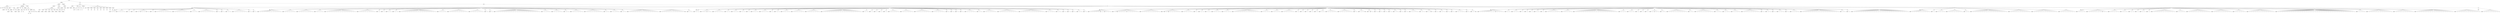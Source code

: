 graph Tree {
	"t0" [label = "TEI"];
	"t1" [label = "teiHeader"];
	"t2" [label = "fileDesc"];
	"t3" [label = "titleStmt"];
	"t4" [label = "title"];
	"t5" [label = "title"];
	"t6" [label = "title"];
	"t7" [label = "author"];
	"t8" [label = "persName"];
	"t9" [label = "author"];
	"t10" [label = "idno"];
	"t11" [label = "idno"];
	"t12" [label = "persName"];
	"t13" [label = "forename"];
	"t14" [label = "surname"];
	"t15" [label = "author"];
	"t16" [label = "idno"];
	"t17" [label = "idno"];
	"t18" [label = "persName"];
	"t19" [label = "forename"];
	"t20" [label = "surname"];
	"t21" [label = "publicationStmt"];
	"t22" [label = "publisher"];
	"t23" [label = "idno"];
	"t24" [label = "idno"];
	"t25" [label = "availability"];
	"t26" [label = "licence"];
	"t27" [label = "ab"];
	"t28" [label = "ref"];
	"t29" [label = "sourceDesc"];
	"t30" [label = "bibl"];
	"t31" [label = "name"];
	"t32" [label = "idno"];
	"t33" [label = "idno"];
	"t34" [label = "availability"];
	"t35" [label = "licence"];
	"t36" [label = "ab"];
	"t37" [label = "ref"];
	"t38" [label = "bibl"];
	"t39" [label = "date"];
	"t40" [label = "date"];
	"t41" [label = "idno"];
	"t42" [label = "profileDesc"];
	"t43" [label = "particDesc"];
	"t44" [label = "listPerson"];
	"t45" [label = "person"];
	"t46" [label = "persName"];
	"t47" [label = "person"];
	"t48" [label = "persName"];
	"t49" [label = "person"];
	"t50" [label = "persName"];
	"t51" [label = "person"];
	"t52" [label = "persName"];
	"t53" [label = "person"];
	"t54" [label = "persName"];
	"t55" [label = "person"];
	"t56" [label = "persName"];
	"t57" [label = "person"];
	"t58" [label = "persName"];
	"t59" [label = "person"];
	"t60" [label = "persName"];
	"t61" [label = "textClass"];
	"t62" [label = "keywords"];
	"t63" [label = "term"];
	"t64" [label = "term"];
	"t65" [label = "classCode"];
	"t66" [label = "revisionDesc"];
	"t67" [label = "listChange"];
	"t68" [label = "change"];
	"t69" [label = "text"];
	"t70" [label = "front"];
	"t71" [label = "docTitle"];
	"t72" [label = "titlePart"];
	"t73" [label = "titlePart"];
	"t74" [label = "titlePart"];
	"t75" [label = "docDate"];
	"t76" [label = "div"];
	"t77" [label = "div"];
	"t78" [label = "head"];
	"t79" [label = "p"];
	"t80" [label = "div"];
	"t81" [label = "head"];
	"t82" [label = "div"];
	"t83" [label = "p"];
	"t84" [label = "div"];
	"t85" [label = "p"];
	"t86" [label = "performance"];
	"t87" [label = "ab"];
	"t88" [label = "castList"];
	"t89" [label = "head"];
	"t90" [label = "castItem"];
	"t91" [label = "role"];
	"t92" [label = "castItem"];
	"t93" [label = "role"];
	"t94" [label = "castItem"];
	"t95" [label = "role"];
	"t96" [label = "castItem"];
	"t97" [label = "role"];
	"t98" [label = "castItem"];
	"t99" [label = "role"];
	"t100" [label = "castItem"];
	"t101" [label = "role"];
	"t102" [label = "castItem"];
	"t103" [label = "role"];
	"t104" [label = "castItem"];
	"t105" [label = "role"];
	"t106" [label = "castItem"];
	"t107" [label = "role"];
	"t108" [label = "body"];
	"t109" [label = "div"];
	"t110" [label = "head"];
	"t111" [label = "div"];
	"t112" [label = "head"];
	"t113" [label = "sp"];
	"t114" [label = "speaker"];
	"t115" [label = "l"];
	"t116" [label = "l"];
	"t117" [label = "sp"];
	"t118" [label = "speaker"];
	"t119" [label = "l"];
	"t120" [label = "l"];
	"t121" [label = "l"];
	"t122" [label = "l"];
	"t123" [label = "sp"];
	"t124" [label = "speaker"];
	"t125" [label = "l"];
	"t126" [label = "sp"];
	"t127" [label = "speaker"];
	"t128" [label = "l"];
	"t129" [label = "sp"];
	"t130" [label = "speaker"];
	"t131" [label = "l"];
	"t132" [label = "note"];
	"t133" [label = "l"];
	"t134" [label = "l"];
	"t135" [label = "note"];
	"t136" [label = "l"];
	"t137" [label = "sp"];
	"t138" [label = "speaker"];
	"t139" [label = "l"];
	"t140" [label = "sp"];
	"t141" [label = "speaker"];
	"t142" [label = "l"];
	"t143" [label = "l"];
	"t144" [label = "l"];
	"t145" [label = "l"];
	"t146" [label = "l"];
	"t147" [label = "l"];
	"t148" [label = "l"];
	"t149" [label = "l"];
	"t150" [label = "sp"];
	"t151" [label = "speaker"];
	"t152" [label = "l"];
	"t153" [label = "l"];
	"t154" [label = "l"];
	"t155" [label = "l"];
	"t156" [label = "l"];
	"t157" [label = "l"];
	"t158" [label = "l"];
	"t159" [label = "l"];
	"t160" [label = "sp"];
	"t161" [label = "speaker"];
	"t162" [label = "l"];
	"t163" [label = "l"];
	"t164" [label = "l"];
	"t165" [label = "sp"];
	"t166" [label = "speaker"];
	"t167" [label = "l"];
	"t168" [label = "l"];
	"t169" [label = "l"];
	"t170" [label = "l"];
	"t171" [label = "l"];
	"t172" [label = "l"];
	"t173" [label = "l"];
	"t174" [label = "l"];
	"t175" [label = "sp"];
	"t176" [label = "speaker"];
	"t177" [label = "l"];
	"t178" [label = "sp"];
	"t179" [label = "speaker"];
	"t180" [label = "l"];
	"t181" [label = "sp"];
	"t182" [label = "speaker"];
	"t183" [label = "l"];
	"t184" [label = "l"];
	"t185" [label = "sp"];
	"t186" [label = "speaker"];
	"t187" [label = "l"];
	"t188" [label = "l"];
	"t189" [label = "l"];
	"t190" [label = "l"];
	"t191" [label = "l"];
	"t192" [label = "l"];
	"t193" [label = "l"];
	"t194" [label = "sp"];
	"t195" [label = "speaker"];
	"t196" [label = "l"];
	"t197" [label = "sp"];
	"t198" [label = "speaker"];
	"t199" [label = "l"];
	"t200" [label = "div"];
	"t201" [label = "head"];
	"t202" [label = "sp"];
	"t203" [label = "speaker"];
	"t204" [label = "l"];
	"t205" [label = "l"];
	"t206" [label = "l"];
	"t207" [label = "l"];
	"t208" [label = "l"];
	"t209" [label = "l"];
	"t210" [label = "l"];
	"t211" [label = "l"];
	"t212" [label = "l"];
	"t213" [label = "l"];
	"t214" [label = "l"];
	"t215" [label = "l"];
	"t216" [label = "sp"];
	"t217" [label = "speaker"];
	"t218" [label = "l"];
	"t219" [label = "l"];
	"t220" [label = "l"];
	"t221" [label = "l"];
	"t222" [label = "l"];
	"t223" [label = "l"];
	"t224" [label = "sp"];
	"t225" [label = "speaker"];
	"t226" [label = "l"];
	"t227" [label = "l"];
	"t228" [label = "l"];
	"t229" [label = "l"];
	"t230" [label = "l"];
	"t231" [label = "l"];
	"t232" [label = "l"];
	"t233" [label = "l"];
	"t234" [label = "sp"];
	"t235" [label = "speaker"];
	"t236" [label = "l"];
	"t237" [label = "l"];
	"t238" [label = "l"];
	"t239" [label = "l"];
	"t240" [label = "sp"];
	"t241" [label = "speaker"];
	"t242" [label = "l"];
	"t243" [label = "l"];
	"t244" [label = "l"];
	"t245" [label = "l"];
	"t246" [label = "l"];
	"t247" [label = "l"];
	"t248" [label = "l"];
	"t249" [label = "l"];
	"t250" [label = "l"];
	"t251" [label = "l"];
	"t252" [label = "l"];
	"t253" [label = "l"];
	"t254" [label = "l"];
	"t255" [label = "l"];
	"t256" [label = "l"];
	"t257" [label = "l"];
	"t258" [label = "sp"];
	"t259" [label = "speaker"];
	"t260" [label = "l"];
	"t261" [label = "l"];
	"t262" [label = "l"];
	"t263" [label = "l"];
	"t264" [label = "l"];
	"t265" [label = "l"];
	"t266" [label = "l"];
	"t267" [label = "l"];
	"t268" [label = "l"];
	"t269" [label = "sp"];
	"t270" [label = "speaker"];
	"t271" [label = "l"];
	"t272" [label = "sp"];
	"t273" [label = "speaker"];
	"t274" [label = "l"];
	"t275" [label = "sp"];
	"t276" [label = "speaker"];
	"t277" [label = "l"];
	"t278" [label = "l"];
	"t279" [label = "sp"];
	"t280" [label = "speaker"];
	"t281" [label = "l"];
	"t282" [label = "l"];
	"t283" [label = "sp"];
	"t284" [label = "speaker"];
	"t285" [label = "l"];
	"t286" [label = "l"];
	"t287" [label = "l"];
	"t288" [label = "l"];
	"t289" [label = "l"];
	"t290" [label = "l"];
	"t291" [label = "l"];
	"t292" [label = "l"];
	"t293" [label = "l"];
	"t294" [label = "l"];
	"t295" [label = "l"];
	"t296" [label = "l"];
	"t297" [label = "l"];
	"t298" [label = "l"];
	"t299" [label = "l"];
	"t300" [label = "l"];
	"t301" [label = "l"];
	"t302" [label = "l"];
	"t303" [label = "l"];
	"t304" [label = "sp"];
	"t305" [label = "speaker"];
	"t306" [label = "l"];
	"t307" [label = "l"];
	"t308" [label = "l"];
	"t309" [label = "l"];
	"t310" [label = "sp"];
	"t311" [label = "speaker"];
	"t312" [label = "l"];
	"t313" [label = "l"];
	"t314" [label = "l"];
	"t315" [label = "l"];
	"t316" [label = "l"];
	"t317" [label = "l"];
	"t318" [label = "l"];
	"t319" [label = "l"];
	"t320" [label = "l"];
	"t321" [label = "l"];
	"t322" [label = "sp"];
	"t323" [label = "speaker"];
	"t324" [label = "l"];
	"t325" [label = "l"];
	"t326" [label = "l"];
	"t327" [label = "l"];
	"t328" [label = "l"];
	"t329" [label = "l"];
	"t330" [label = "l"];
	"t331" [label = "sp"];
	"t332" [label = "speaker"];
	"t333" [label = "l"];
	"t334" [label = "sp"];
	"t335" [label = "speaker"];
	"t336" [label = "l"];
	"t337" [label = "sp"];
	"t338" [label = "speaker"];
	"t339" [label = "l"];
	"t340" [label = "l"];
	"t341" [label = "l"];
	"t342" [label = "l"];
	"t343" [label = "l"];
	"t344" [label = "l"];
	"t345" [label = "l"];
	"t346" [label = "l"];
	"t347" [label = "l"];
	"t348" [label = "l"];
	"t349" [label = "l"];
	"t350" [label = "l"];
	"t351" [label = "l"];
	"t352" [label = "l"];
	"t353" [label = "l"];
	"t354" [label = "l"];
	"t355" [label = "l"];
	"t356" [label = "l"];
	"t357" [label = "l"];
	"t358" [label = "l"];
	"t359" [label = "l"];
	"t360" [label = "l"];
	"t361" [label = "l"];
	"t362" [label = "l"];
	"t363" [label = "sp"];
	"t364" [label = "speaker"];
	"t365" [label = "l"];
	"t366" [label = "l"];
	"t367" [label = "l"];
	"t368" [label = "l"];
	"t369" [label = "sp"];
	"t370" [label = "speaker"];
	"t371" [label = "l"];
	"t372" [label = "l"];
	"t373" [label = "l"];
	"t374" [label = "l"];
	"t375" [label = "l"];
	"t376" [label = "sp"];
	"t377" [label = "speaker"];
	"t378" [label = "l"];
	"t379" [label = "l"];
	"t380" [label = "sp"];
	"t381" [label = "speaker"];
	"t382" [label = "l"];
	"t383" [label = "l"];
	"t384" [label = "l"];
	"t385" [label = "l"];
	"t386" [label = "l"];
	"t387" [label = "l"];
	"t388" [label = "sp"];
	"t389" [label = "speaker"];
	"t390" [label = "l"];
	"t391" [label = "l"];
	"t392" [label = "l"];
	"t393" [label = "l"];
	"t394" [label = "l"];
	"t395" [label = "l"];
	"t396" [label = "l"];
	"t397" [label = "l"];
	"t398" [label = "l"];
	"t399" [label = "sp"];
	"t400" [label = "speaker"];
	"t401" [label = "l"];
	"t402" [label = "l"];
	"t403" [label = "sp"];
	"t404" [label = "speaker"];
	"t405" [label = "l"];
	"t406" [label = "l"];
	"t407" [label = "l"];
	"t408" [label = "l"];
	"t409" [label = "sp"];
	"t410" [label = "speaker"];
	"t411" [label = "l"];
	"t412" [label = "l"];
	"t413" [label = "sp"];
	"t414" [label = "speaker"];
	"t415" [label = "l"];
	"t416" [label = "l"];
	"t417" [label = "l"];
	"t418" [label = "l"];
	"t419" [label = "l"];
	"t420" [label = "l"];
	"t421" [label = "l"];
	"t422" [label = "l"];
	"t423" [label = "l"];
	"t424" [label = "l"];
	"t425" [label = "l"];
	"t426" [label = "l"];
	"t427" [label = "l"];
	"t428" [label = "l"];
	"t429" [label = "l"];
	"t430" [label = "l"];
	"t431" [label = "sp"];
	"t432" [label = "speaker"];
	"t433" [label = "l"];
	"t434" [label = "l"];
	"t435" [label = "l"];
	"t436" [label = "l"];
	"t437" [label = "l"];
	"t438" [label = "l"];
	"t439" [label = "l"];
	"t440" [label = "l"];
	"t441" [label = "l"];
	"t442" [label = "l"];
	"t443" [label = "l"];
	"t444" [label = "l"];
	"t445" [label = "stage"];
	"t446" [label = "sp"];
	"t447" [label = "speaker"];
	"t448" [label = "l"];
	"t449" [label = "l"];
	"t450" [label = "div"];
	"t451" [label = "head"];
	"t452" [label = "sp"];
	"t453" [label = "speaker"];
	"t454" [label = "l"];
	"t455" [label = "l"];
	"t456" [label = "sp"];
	"t457" [label = "speaker"];
	"t458" [label = "l"];
	"t459" [label = "l"];
	"t460" [label = "note"];
	"t461" [label = "l"];
	"t462" [label = "l"];
	"t463" [label = "sp"];
	"t464" [label = "speaker"];
	"t465" [label = "l"];
	"t466" [label = "l"];
	"t467" [label = "l"];
	"t468" [label = "l"];
	"t469" [label = "l"];
	"t470" [label = "sp"];
	"t471" [label = "speaker"];
	"t472" [label = "l"];
	"t473" [label = "l"];
	"t474" [label = "sp"];
	"t475" [label = "speaker"];
	"t476" [label = "l"];
	"t477" [label = "l"];
	"t478" [label = "l"];
	"t479" [label = "sp"];
	"t480" [label = "speaker"];
	"t481" [label = "l"];
	"t482" [label = "l"];
	"t483" [label = "sp"];
	"t484" [label = "speaker"];
	"t485" [label = "l"];
	"t486" [label = "sp"];
	"t487" [label = "speaker"];
	"t488" [label = "l"];
	"t489" [label = "l"];
	"t490" [label = "l"];
	"t491" [label = "sp"];
	"t492" [label = "speaker"];
	"t493" [label = "l"];
	"t494" [label = "l"];
	"t495" [label = "l"];
	"t496" [label = "l"];
	"t497" [label = "sp"];
	"t498" [label = "speaker"];
	"t499" [label = "l"];
	"t500" [label = "sp"];
	"t501" [label = "speaker"];
	"t502" [label = "l"];
	"t503" [label = "l"];
	"t504" [label = "sp"];
	"t505" [label = "speaker"];
	"t506" [label = "l"];
	"t507" [label = "l"];
	"t508" [label = "l"];
	"t509" [label = "l"];
	"t510" [label = "sp"];
	"t511" [label = "speaker"];
	"t512" [label = "l"];
	"t513" [label = "l"];
	"t514" [label = "l"];
	"t515" [label = "l"];
	"t516" [label = "l"];
	"t517" [label = "l"];
	"t518" [label = "sp"];
	"t519" [label = "speaker"];
	"t520" [label = "l"];
	"t521" [label = "l"];
	"t522" [label = "l"];
	"t523" [label = "l"];
	"t524" [label = "l"];
	"t525" [label = "l"];
	"t526" [label = "l"];
	"t527" [label = "sp"];
	"t528" [label = "speaker"];
	"t529" [label = "l"];
	"t530" [label = "l"];
	"t531" [label = "l"];
	"t532" [label = "l"];
	"t533" [label = "l"];
	"t534" [label = "l"];
	"t535" [label = "l"];
	"t536" [label = "l"];
	"t537" [label = "l"];
	"t538" [label = "l"];
	"t539" [label = "l"];
	"t540" [label = "l"];
	"t541" [label = "l"];
	"t542" [label = "l"];
	"t543" [label = "l"];
	"t544" [label = "l"];
	"t545" [label = "l"];
	"t546" [label = "l"];
	"t547" [label = "l"];
	"t548" [label = "l"];
	"t549" [label = "l"];
	"t550" [label = "sp"];
	"t551" [label = "speaker"];
	"t552" [label = "l"];
	"t553" [label = "l"];
	"t554" [label = "sp"];
	"t555" [label = "speaker"];
	"t556" [label = "l"];
	"t557" [label = "sp"];
	"t558" [label = "speaker"];
	"t559" [label = "l"];
	"t560" [label = "sp"];
	"t561" [label = "speaker"];
	"t562" [label = "l"];
	"t563" [label = "sp"];
	"t564" [label = "speaker"];
	"t565" [label = "l"];
	"t566" [label = "sp"];
	"t567" [label = "speaker"];
	"t568" [label = "l"];
	"t569" [label = "l"];
	"t570" [label = "l"];
	"t571" [label = "l"];
	"t572" [label = "l"];
	"t573" [label = "sp"];
	"t574" [label = "speaker"];
	"t575" [label = "l"];
	"t576" [label = "l"];
	"t577" [label = "l"];
	"t578" [label = "l"];
	"t579" [label = "l"];
	"t580" [label = "l"];
	"t581" [label = "sp"];
	"t582" [label = "speaker"];
	"t583" [label = "l"];
	"t584" [label = "l"];
	"t585" [label = "l"];
	"t586" [label = "l"];
	"t587" [label = "l"];
	"t588" [label = "l"];
	"t589" [label = "l"];
	"t590" [label = "l"];
	"t591" [label = "sp"];
	"t592" [label = "speaker"];
	"t593" [label = "l"];
	"t594" [label = "l"];
	"t595" [label = "l"];
	"t596" [label = "l"];
	"t597" [label = "l"];
	"t598" [label = "l"];
	"t599" [label = "sp"];
	"t600" [label = "speaker"];
	"t601" [label = "l"];
	"t602" [label = "sp"];
	"t603" [label = "speaker"];
	"t604" [label = "l"];
	"t605" [label = "sp"];
	"t606" [label = "speaker"];
	"t607" [label = "l"];
	"t608" [label = "sp"];
	"t609" [label = "speaker"];
	"t610" [label = "l"];
	"t611" [label = "sp"];
	"t612" [label = "speaker"];
	"t613" [label = "l"];
	"t614" [label = "l"];
	"t615" [label = "l"];
	"t616" [label = "l"];
	"t617" [label = "l"];
	"t618" [label = "sp"];
	"t619" [label = "speaker"];
	"t620" [label = "l"];
	"t621" [label = "l"];
	"t622" [label = "sp"];
	"t623" [label = "speaker"];
	"t624" [label = "l"];
	"t625" [label = "l"];
	"t626" [label = "l"];
	"t627" [label = "l"];
	"t628" [label = "l"];
	"t629" [label = "l"];
	"t630" [label = "sp"];
	"t631" [label = "speaker"];
	"t632" [label = "l"];
	"t633" [label = "l"];
	"t634" [label = "l"];
	"t635" [label = "l"];
	"t636" [label = "l"];
	"t637" [label = "l"];
	"t638" [label = "l"];
	"t639" [label = "l"];
	"t640" [label = "l"];
	"t641" [label = "l"];
	"t642" [label = "sp"];
	"t643" [label = "speaker"];
	"t644" [label = "l"];
	"t645" [label = "l"];
	"t646" [label = "l"];
	"t647" [label = "l"];
	"t648" [label = "l"];
	"t649" [label = "l"];
	"t650" [label = "l"];
	"t651" [label = "l"];
	"t652" [label = "l"];
	"t653" [label = "l"];
	"t654" [label = "l"];
	"t655" [label = "l"];
	"t656" [label = "l"];
	"t657" [label = "sp"];
	"t658" [label = "speaker"];
	"t659" [label = "l"];
	"t660" [label = "l"];
	"t661" [label = "l"];
	"t662" [label = "l"];
	"t663" [label = "sp"];
	"t664" [label = "speaker"];
	"t665" [label = "l"];
	"t666" [label = "l"];
	"t667" [label = "sp"];
	"t668" [label = "speaker"];
	"t669" [label = "l"];
	"t670" [label = "sp"];
	"t671" [label = "speaker"];
	"t672" [label = "l"];
	"t673" [label = "sp"];
	"t674" [label = "speaker"];
	"t675" [label = "l"];
	"t676" [label = "sp"];
	"t677" [label = "speaker"];
	"t678" [label = "l"];
	"t679" [label = "l"];
	"t680" [label = "sp"];
	"t681" [label = "speaker"];
	"t682" [label = "l"];
	"t683" [label = "div"];
	"t684" [label = "head"];
	"t685" [label = "sp"];
	"t686" [label = "speaker"];
	"t687" [label = "l"];
	"t688" [label = "l"];
	"t689" [label = "l"];
	"t690" [label = "l"];
	"t691" [label = "l"];
	"t692" [label = "stage"];
	"t693" [label = "l"];
	"t694" [label = "stage"];
	"t695" [label = "l"];
	"t696" [label = "l"];
	"t697" [label = "l"];
	"t698" [label = "sp"];
	"t699" [label = "speaker"];
	"t700" [label = "l"];
	"t701" [label = "stage"];
	"t702" [label = "l"];
	"t703" [label = "l"];
	"t704" [label = "l"];
	"t705" [label = "l"];
	"t706" [label = "note"];
	"t707" [label = "l"];
	"t708" [label = "l"];
	"t709" [label = "l"];
	"t710" [label = "l"];
	"t711" [label = "l"];
	"t712" [label = "l"];
	"t713" [label = "sp"];
	"t714" [label = "speaker"];
	"t715" [label = "l"];
	"t716" [label = "l"];
	"t717" [label = "l"];
	"t718" [label = "l"];
	"t719" [label = "l"];
	"t720" [label = "l"];
	"t721" [label = "l"];
	"t722" [label = "l"];
	"t723" [label = "l"];
	"t724" [label = "l"];
	"t725" [label = "sp"];
	"t726" [label = "speaker"];
	"t727" [label = "stage"];
	"t728" [label = "l"];
	"t729" [label = "stage"];
	"t730" [label = "l"];
	"t731" [label = "l"];
	"t732" [label = "l"];
	"t733" [label = "l"];
	"t734" [label = "l"];
	"t735" [label = "l"];
	"t736" [label = "sp"];
	"t737" [label = "speaker"];
	"t738" [label = "l"];
	"t739" [label = "l"];
	"t740" [label = "l"];
	"t741" [label = "l"];
	"t742" [label = "l"];
	"t743" [label = "sp"];
	"t744" [label = "speaker"];
	"t745" [label = "l"];
	"t746" [label = "sp"];
	"t747" [label = "speaker"];
	"t748" [label = "l"];
	"t749" [label = "l"];
	"t750" [label = "sp"];
	"t751" [label = "speaker"];
	"t752" [label = "l"];
	"t753" [label = "l"];
	"t754" [label = "sp"];
	"t755" [label = "speaker"];
	"t756" [label = "l"];
	"t757" [label = "l"];
	"t758" [label = "l"];
	"t759" [label = "l"];
	"t760" [label = "sp"];
	"t761" [label = "speaker"];
	"t762" [label = "l"];
	"t763" [label = "l"];
	"t764" [label = "l"];
	"t765" [label = "l"];
	"t766" [label = "sp"];
	"t767" [label = "speaker"];
	"t768" [label = "l"];
	"t769" [label = "l"];
	"t770" [label = "l"];
	"t771" [label = "l"];
	"t772" [label = "l"];
	"t773" [label = "l"];
	"t774" [label = "l"];
	"t775" [label = "l"];
	"t776" [label = "l"];
	"t777" [label = "l"];
	"t778" [label = "l"];
	"t779" [label = "l"];
	"t780" [label = "l"];
	"t781" [label = "l"];
	"t782" [label = "sp"];
	"t783" [label = "speaker"];
	"t784" [label = "l"];
	"t785" [label = "l"];
	"t786" [label = "l"];
	"t787" [label = "l"];
	"t788" [label = "sp"];
	"t789" [label = "speaker"];
	"t790" [label = "l"];
	"t791" [label = "l"];
	"t792" [label = "l"];
	"t793" [label = "l"];
	"t794" [label = "sp"];
	"t795" [label = "speaker"];
	"t796" [label = "l"];
	"t797" [label = "l"];
	"t798" [label = "l"];
	"t799" [label = "l"];
	"t800" [label = "l"];
	"t801" [label = "l"];
	"t802" [label = "sp"];
	"t803" [label = "speaker"];
	"t804" [label = "l"];
	"t805" [label = "sp"];
	"t806" [label = "speaker"];
	"t807" [label = "l"];
	"t808" [label = "sp"];
	"t809" [label = "speaker"];
	"t810" [label = "l"];
	"t811" [label = "sp"];
	"t812" [label = "speaker"];
	"t813" [label = "l"];
	"t814" [label = "sp"];
	"t815" [label = "speaker"];
	"t816" [label = "l"];
	"t817" [label = "sp"];
	"t818" [label = "speaker"];
	"t819" [label = "l"];
	"t820" [label = "l"];
	"t821" [label = "sp"];
	"t822" [label = "speaker"];
	"t823" [label = "l"];
	"t824" [label = "l"];
	"t825" [label = "l"];
	"t826" [label = "l"];
	"t827" [label = "l"];
	"t828" [label = "sp"];
	"t829" [label = "speaker"];
	"t830" [label = "l"];
	"t831" [label = "l"];
	"t832" [label = "l"];
	"t833" [label = "l"];
	"t834" [label = "l"];
	"t835" [label = "l"];
	"t836" [label = "l"];
	"t837" [label = "sp"];
	"t838" [label = "speaker"];
	"t839" [label = "l"];
	"t840" [label = "sp"];
	"t841" [label = "speaker"];
	"t842" [label = "l"];
	"t843" [label = "l"];
	"t844" [label = "stage"];
	"t845" [label = "sp"];
	"t846" [label = "speaker"];
	"t847" [label = "stage"];
	"t848" [label = "l"];
	"t849" [label = "sp"];
	"t850" [label = "speaker"];
	"t851" [label = "l"];
	"t852" [label = "sp"];
	"t853" [label = "speaker"];
	"t854" [label = "l"];
	"t855" [label = "sp"];
	"t856" [label = "speaker"];
	"t857" [label = "l"];
	"t858" [label = "sp"];
	"t859" [label = "speaker"];
	"t860" [label = "l"];
	"t861" [label = "sp"];
	"t862" [label = "speaker"];
	"t863" [label = "l"];
	"t864" [label = "l"];
	"t865" [label = "sp"];
	"t866" [label = "speaker"];
	"t867" [label = "l"];
	"t868" [label = "sp"];
	"t869" [label = "speaker"];
	"t870" [label = "l"];
	"t871" [label = "sp"];
	"t872" [label = "speaker"];
	"t873" [label = "l"];
	"t874" [label = "l"];
	"t875" [label = "l"];
	"t876" [label = "l"];
	"t877" [label = "sp"];
	"t878" [label = "speaker"];
	"t879" [label = "l"];
	"t880" [label = "l"];
	"t881" [label = "sp"];
	"t882" [label = "speaker"];
	"t883" [label = "l"];
	"t884" [label = "stage"];
	"t885" [label = "l"];
	"t886" [label = "sp"];
	"t887" [label = "speaker"];
	"t888" [label = "l"];
	"t889" [label = "sp"];
	"t890" [label = "speaker"];
	"t891" [label = "l"];
	"t892" [label = "l"];
	"t893" [label = "sp"];
	"t894" [label = "speaker"];
	"t895" [label = "l"];
	"t896" [label = "sp"];
	"t897" [label = "speaker"];
	"t898" [label = "l"];
	"t899" [label = "sp"];
	"t900" [label = "speaker"];
	"t901" [label = "l"];
	"t902" [label = "l"];
	"t903" [label = "l"];
	"t904" [label = "l"];
	"t905" [label = "sp"];
	"t906" [label = "speaker"];
	"t907" [label = "l"];
	"t908" [label = "sp"];
	"t909" [label = "speaker"];
	"t910" [label = "l"];
	"t911" [label = "stage"];
	"t912" [label = "div"];
	"t913" [label = "head"];
	"t914" [label = "sp"];
	"t915" [label = "speaker"];
	"t916" [label = "l"];
	"t917" [label = "l"];
	"t918" [label = "l"];
	"t919" [label = "l"];
	"t920" [label = "l"];
	"t921" [label = "l"];
	"t922" [label = "l"];
	"t923" [label = "l"];
	"t924" [label = "note"];
	"t925" [label = "l"];
	"t926" [label = "l"];
	"t927" [label = "l"];
	"t928" [label = "l"];
	"t929" [label = "sp"];
	"t930" [label = "speaker"];
	"t931" [label = "l"];
	"t932" [label = "l"];
	"t933" [label = "sp"];
	"t934" [label = "speaker"];
	"t935" [label = "l"];
	"t936" [label = "l"];
	"t937" [label = "l"];
	"t938" [label = "sp"];
	"t939" [label = "speaker"];
	"t940" [label = "l"];
	"t941" [label = "sp"];
	"t942" [label = "speaker"];
	"t943" [label = "l"];
	"t944" [label = "sp"];
	"t945" [label = "speaker"];
	"t946" [label = "l"];
	"t947" [label = "sp"];
	"t948" [label = "speaker"];
	"t949" [label = "l"];
	"t950" [label = "l"];
	"t951" [label = "sp"];
	"t952" [label = "speaker"];
	"t953" [label = "l"];
	"t954" [label = "sp"];
	"t955" [label = "speaker"];
	"t956" [label = "l"];
	"t957" [label = "l"];
	"t958" [label = "l"];
	"t959" [label = "l"];
	"t960" [label = "l"];
	"t961" [label = "l"];
	"t962" [label = "l"];
	"t963" [label = "sp"];
	"t964" [label = "speaker"];
	"t965" [label = "l"];
	"t966" [label = "l"];
	"t967" [label = "l"];
	"t968" [label = "l"];
	"t969" [label = "l"];
	"t970" [label = "sp"];
	"t971" [label = "speaker"];
	"t972" [label = "l"];
	"t973" [label = "l"];
	"t974" [label = "l"];
	"t975" [label = "l"];
	"t976" [label = "l"];
	"t977" [label = "l"];
	"t978" [label = "l"];
	"t979" [label = "l"];
	"t980" [label = "l"];
	"t981" [label = "l"];
	"t982" [label = "l"];
	"t983" [label = "l"];
	"t984" [label = "l"];
	"t985" [label = "l"];
	"t986" [label = "l"];
	"t987" [label = "l"];
	"t988" [label = "l"];
	"t989" [label = "l"];
	"t990" [label = "l"];
	"t991" [label = "l"];
	"t992" [label = "l"];
	"t993" [label = "l"];
	"t994" [label = "l"];
	"t995" [label = "sp"];
	"t996" [label = "speaker"];
	"t997" [label = "l"];
	"t998" [label = "l"];
	"t999" [label = "l"];
	"t1000" [label = "sp"];
	"t1001" [label = "speaker"];
	"t1002" [label = "l"];
	"t1003" [label = "l"];
	"t1004" [label = "l"];
	"t1005" [label = "sp"];
	"t1006" [label = "speaker"];
	"t1007" [label = "l"];
	"t1008" [label = "sp"];
	"t1009" [label = "speaker"];
	"t1010" [label = "l"];
	"t1011" [label = "sp"];
	"t1012" [label = "speaker"];
	"t1013" [label = "l"];
	"t1014" [label = "sp"];
	"t1015" [label = "speaker"];
	"t1016" [label = "l"];
	"t1017" [label = "note"];
	"t1018" [label = "l"];
	"t1019" [label = "l"];
	"t1020" [label = "sp"];
	"t1021" [label = "speaker"];
	"t1022" [label = "l"];
	"t1023" [label = "l"];
	"t1024" [label = "sp"];
	"t1025" [label = "speaker"];
	"t1026" [label = "l"];
	"t1027" [label = "l"];
	"t1028" [label = "l"];
	"t1029" [label = "l"];
	"t1030" [label = "l"];
	"t1031" [label = "l"];
	"t1032" [label = "l"];
	"t1033" [label = "l"];
	"t1034" [label = "l"];
	"t1035" [label = "l"];
	"t1036" [label = "sp"];
	"t1037" [label = "speaker"];
	"t1038" [label = "l"];
	"t1039" [label = "l"];
	"t1040" [label = "sp"];
	"t1041" [label = "speaker"];
	"t1042" [label = "l"];
	"t1043" [label = "l"];
	"t1044" [label = "l"];
	"t1045" [label = "l"];
	"t1046" [label = "l"];
	"t1047" [label = "l"];
	"t1048" [label = "l"];
	"t1049" [label = "l"];
	"t1050" [label = "l"];
	"t1051" [label = "sp"];
	"t1052" [label = "speaker"];
	"t1053" [label = "l"];
	"t1054" [label = "l"];
	"t1055" [label = "l"];
	"t1056" [label = "sp"];
	"t1057" [label = "speaker"];
	"t1058" [label = "l"];
	"t1059" [label = "l"];
	"t1060" [label = "l"];
	"t1061" [label = "sp"];
	"t1062" [label = "speaker"];
	"t1063" [label = "l"];
	"t1064" [label = "l"];
	"t1065" [label = "l"];
	"t1066" [label = "l"];
	"t1067" [label = "sp"];
	"t1068" [label = "speaker"];
	"t1069" [label = "l"];
	"t1070" [label = "l"];
	"t1071" [label = "l"];
	"t1072" [label = "l"];
	"t1073" [label = "l"];
	"t1074" [label = "l"];
	"t1075" [label = "l"];
	"t1076" [label = "l"];
	"t1077" [label = "l"];
	"t1078" [label = "sp"];
	"t1079" [label = "speaker"];
	"t1080" [label = "l"];
	"t1081" [label = "sp"];
	"t1082" [label = "speaker"];
	"t1083" [label = "l"];
	"t1084" [label = "l"];
	"t1085" [label = "sp"];
	"t1086" [label = "speaker"];
	"t1087" [label = "l"];
	"t1088" [label = "sp"];
	"t1089" [label = "speaker"];
	"t1090" [label = "l"];
	"t1091" [label = "l"];
	"t1092" [label = "l"];
	"t1093" [label = "sp"];
	"t1094" [label = "speaker"];
	"t1095" [label = "l"];
	"t1096" [label = "sp"];
	"t1097" [label = "speaker"];
	"t1098" [label = "l"];
	"t1099" [label = "l"];
	"t1100" [label = "l"];
	"t1101" [label = "l"];
	"t1102" [label = "sp"];
	"t1103" [label = "speaker"];
	"t1104" [label = "l"];
	"t1105" [label = "l"];
	"t1106" [label = "l"];
	"t1107" [label = "l"];
	"t1108" [label = "l"];
	"t1109" [label = "l"];
	"t1110" [label = "l"];
	"t1111" [label = "l"];
	"t1112" [label = "l"];
	"t1113" [label = "l"];
	"t1114" [label = "l"];
	"t1115" [label = "l"];
	"t1116" [label = "l"];
	"t1117" [label = "l"];
	"t1118" [label = "l"];
	"t1119" [label = "l"];
	"t1120" [label = "l"];
	"t1121" [label = "l"];
	"t1122" [label = "l"];
	"t1123" [label = "l"];
	"t1124" [label = "sp"];
	"t1125" [label = "speaker"];
	"t1126" [label = "l"];
	"t1127" [label = "l"];
	"t1128" [label = "sp"];
	"t1129" [label = "speaker"];
	"t1130" [label = "l"];
	"t1131" [label = "sp"];
	"t1132" [label = "speaker"];
	"t1133" [label = "l"];
	"t1134" [label = "l"];
	"t1135" [label = "l"];
	"t1136" [label = "l"];
	"t1137" [label = "l"];
	"t1138" [label = "l"];
	"t1139" [label = "l"];
	"t1140" [label = "l"];
	"t1141" [label = "l"];
	"t1142" [label = "l"];
	"t1143" [label = "l"];
	"t1144" [label = "l"];
	"t1145" [label = "l"];
	"t1146" [label = "l"];
	"t1147" [label = "l"];
	"t1148" [label = "l"];
	"t1149" [label = "l"];
	"t1150" [label = "l"];
	"t1151" [label = "l"];
	"t1152" [label = "l"];
	"t1153" [label = "l"];
	"t1154" [label = "l"];
	"t1155" [label = "l"];
	"t1156" [label = "l"];
	"t1157" [label = "l"];
	"t1158" [label = "l"];
	"t1159" [label = "l"];
	"t1160" [label = "l"];
	"t1161" [label = "l"];
	"t1162" [label = "l"];
	"t1163" [label = "div"];
	"t1164" [label = "head"];
	"t1165" [label = "sp"];
	"t1166" [label = "speaker"];
	"t1167" [label = "l"];
	"t1168" [label = "l"];
	"t1169" [label = "l"];
	"t1170" [label = "l"];
	"t1171" [label = "l"];
	"t1172" [label = "l"];
	"t1173" [label = "l"];
	"t1174" [label = "l"];
	"t1175" [label = "l"];
	"t1176" [label = "l"];
	"t1177" [label = "sp"];
	"t1178" [label = "speaker"];
	"t1179" [label = "l"];
	"t1180" [label = "sp"];
	"t1181" [label = "speaker"];
	"t1182" [label = "l"];
	"t1183" [label = "l"];
	"t1184" [label = "l"];
	"t1185" [label = "l"];
	"t1186" [label = "sp"];
	"t1187" [label = "speaker"];
	"t1188" [label = "l"];
	"t1189" [label = "l"];
	"t1190" [label = "l"];
	"t1191" [label = "l"];
	"t1192" [label = "l"];
	"t1193" [label = "l"];
	"t1194" [label = "l"];
	"t1195" [label = "l"];
	"t1196" [label = "sp"];
	"t1197" [label = "speaker"];
	"t1198" [label = "l"];
	"t1199" [label = "l"];
	"t1200" [label = "sp"];
	"t1201" [label = "speaker"];
	"t1202" [label = "l"];
	"t1203" [label = "l"];
	"t1204" [label = "l"];
	"t1205" [label = "l"];
	"t1206" [label = "l"];
	"t1207" [label = "l"];
	"t1208" [label = "l"];
	"t1209" [label = "l"];
	"t1210" [label = "l"];
	"t1211" [label = "l"];
	"t1212" [label = "l"];
	"t1213" [label = "l"];
	"t1214" [label = "l"];
	"t1215" [label = "l"];
	"t1216" [label = "l"];
	"t1217" [label = "l"];
	"t1218" [label = "l"];
	"t1219" [label = "l"];
	"t1220" [label = "l"];
	"t1221" [label = "sp"];
	"t1222" [label = "speaker"];
	"t1223" [label = "l"];
	"t1224" [label = "l"];
	"t1225" [label = "l"];
	"t1226" [label = "l"];
	"t1227" [label = "l"];
	"t1228" [label = "l"];
	"t1229" [label = "l"];
	"t1230" [label = "l"];
	"t1231" [label = "l"];
	"t1232" [label = "l"];
	"t1233" [label = "l"];
	"t1234" [label = "sp"];
	"t1235" [label = "speaker"];
	"t1236" [label = "l"];
	"t1237" [label = "l"];
	"t1238" [label = "l"];
	"t1239" [label = "l"];
	"t1240" [label = "l"];
	"t1241" [label = "l"];
	"t1242" [label = "l"];
	"t1243" [label = "l"];
	"t1244" [label = "l"];
	"t1245" [label = "l"];
	"t1246" [label = "l"];
	"t1247" [label = "l"];
	"t1248" [label = "l"];
	"t1249" [label = "sp"];
	"t1250" [label = "speaker"];
	"t1251" [label = "l"];
	"t1252" [label = "l"];
	"t1253" [label = "l"];
	"t1254" [label = "l"];
	"t1255" [label = "l"];
	"t1256" [label = "l"];
	"t1257" [label = "l"];
	"t1258" [label = "l"];
	"t1259" [label = "div"];
	"t1260" [label = "head"];
	"t1261" [label = "sp"];
	"t1262" [label = "speaker"];
	"t1263" [label = "l"];
	"t1264" [label = "l"];
	"t1265" [label = "l"];
	"t1266" [label = "l"];
	"t1267" [label = "sp"];
	"t1268" [label = "speaker"];
	"t1269" [label = "l"];
	"t1270" [label = "l"];
	"t1271" [label = "l"];
	"t1272" [label = "l"];
	"t1273" [label = "l"];
	"t1274" [label = "l"];
	"t1275" [label = "l"];
	"t1276" [label = "note"];
	"t1277" [label = "l"];
	"t1278" [label = "l"];
	"t1279" [label = "sp"];
	"t1280" [label = "speaker"];
	"t1281" [label = "l"];
	"t1282" [label = "l"];
	"t1283" [label = "l"];
	"t1284" [label = "l"];
	"t1285" [label = "l"];
	"t1286" [label = "sp"];
	"t1287" [label = "speaker"];
	"t1288" [label = "l"];
	"t1289" [label = "l"];
	"t1290" [label = "l"];
	"t1291" [label = "sp"];
	"t1292" [label = "speaker"];
	"t1293" [label = "l"];
	"t1294" [label = "l"];
	"t1295" [label = "sp"];
	"t1296" [label = "speaker"];
	"t1297" [label = "l"];
	"t1298" [label = "sp"];
	"t1299" [label = "speaker"];
	"t1300" [label = "l"];
	"t1301" [label = "l"];
	"t1302" [label = "sp"];
	"t1303" [label = "speaker"];
	"t1304" [label = "l"];
	"t1305" [label = "sp"];
	"t1306" [label = "speaker"];
	"t1307" [label = "l"];
	"t1308" [label = "l"];
	"t1309" [label = "l"];
	"t1310" [label = "l"];
	"t1311" [label = "l"];
	"t1312" [label = "l"];
	"t1313" [label = "l"];
	"t1314" [label = "l"];
	"t1315" [label = "l"];
	"t1316" [label = "l"];
	"t1317" [label = "l"];
	"t1318" [label = "l"];
	"t1319" [label = "sp"];
	"t1320" [label = "speaker"];
	"t1321" [label = "l"];
	"t1322" [label = "l"];
	"t1323" [label = "l"];
	"t1324" [label = "l"];
	"t1325" [label = "sp"];
	"t1326" [label = "speaker"];
	"t1327" [label = "l"];
	"t1328" [label = "l"];
	"t1329" [label = "l"];
	"t1330" [label = "l"];
	"t1331" [label = "l"];
	"t1332" [label = "l"];
	"t1333" [label = "l"];
	"t1334" [label = "l"];
	"t1335" [label = "l"];
	"t1336" [label = "l"];
	"t1337" [label = "l"];
	"t1338" [label = "l"];
	"t1339" [label = "sp"];
	"t1340" [label = "speaker"];
	"t1341" [label = "l"];
	"t1342" [label = "l"];
	"t1343" [label = "l"];
	"t1344" [label = "l"];
	"t1345" [label = "l"];
	"t1346" [label = "l"];
	"t1347" [label = "l"];
	"t1348" [label = "l"];
	"t1349" [label = "l"];
	"t1350" [label = "l"];
	"t1351" [label = "sp"];
	"t1352" [label = "speaker"];
	"t1353" [label = "l"];
	"t1354" [label = "l"];
	"t1355" [label = "l"];
	"t1356" [label = "l"];
	"t1357" [label = "l"];
	"t1358" [label = "l"];
	"t1359" [label = "sp"];
	"t1360" [label = "speaker"];
	"t1361" [label = "l"];
	"t1362" [label = "l"];
	"t1363" [label = "l"];
	"t1364" [label = "l"];
	"t1365" [label = "l"];
	"t1366" [label = "l"];
	"t1367" [label = "l"];
	"t1368" [label = "l"];
	"t1369" [label = "l"];
	"t1370" [label = "l"];
	"t1371" [label = "l"];
	"t1372" [label = "l"];
	"t1373" [label = "l"];
	"t1374" [label = "l"];
	"t1375" [label = "sp"];
	"t1376" [label = "speaker"];
	"t1377" [label = "l"];
	"t1378" [label = "l"];
	"t1379" [label = "l"];
	"t1380" [label = "l"];
	"t1381" [label = "l"];
	"t1382" [label = "l"];
	"t1383" [label = "l"];
	"t1384" [label = "l"];
	"t1385" [label = "l"];
	"t1386" [label = "l"];
	"t1387" [label = "l"];
	"t1388" [label = "l"];
	"t1389" [label = "l"];
	"t1390" [label = "l"];
	"t1391" [label = "l"];
	"t1392" [label = "l"];
	"t1393" [label = "l"];
	"t1394" [label = "l"];
	"t1395" [label = "l"];
	"t1396" [label = "l"];
	"t1397" [label = "l"];
	"t1398" [label = "l"];
	"t1399" [label = "l"];
	"t1400" [label = "l"];
	"t1401" [label = "l"];
	"t1402" [label = "l"];
	"t1403" [label = "l"];
	"t1404" [label = "l"];
	"t1405" [label = "l"];
	"t1406" [label = "l"];
	"t1407" [label = "l"];
	"t1408" [label = "l"];
	"t1409" [label = "l"];
	"t1410" [label = "l"];
	"t1411" [label = "l"];
	"t1412" [label = "l"];
	"t1413" [label = "l"];
	"t1414" [label = "l"];
	"t1415" [label = "l"];
	"t1416" [label = "l"];
	"t1417" [label = "l"];
	"t1418" [label = "l"];
	"t1419" [label = "sp"];
	"t1420" [label = "speaker"];
	"t1421" [label = "l"];
	"t1422" [label = "l"];
	"t1423" [label = "l"];
	"t1424" [label = "l"];
	"t1425" [label = "sp"];
	"t1426" [label = "speaker"];
	"t1427" [label = "l"];
	"t1428" [label = "l"];
	"t1429" [label = "l"];
	"t1430" [label = "l"];
	"t1431" [label = "l"];
	"t1432" [label = "l"];
	"t1433" [label = "l"];
	"t1434" [label = "l"];
	"t1435" [label = "l"];
	"t1436" [label = "l"];
	"t1437" [label = "l"];
	"t1438" [label = "l"];
	"t1439" [label = "l"];
	"t1440" [label = "sp"];
	"t1441" [label = "speaker"];
	"t1442" [label = "l"];
	"t1443" [label = "l"];
	"t1444" [label = "l"];
	"t1445" [label = "l"];
	"t1446" [label = "l"];
	"t1447" [label = "l"];
	"t1448" [label = "l"];
	"t1449" [label = "l"];
	"t1450" [label = "l"];
	"t1451" [label = "l"];
	"t1452" [label = "sp"];
	"t1453" [label = "speaker"];
	"t1454" [label = "l"];
	"t1455" [label = "l"];
	"t1456" [label = "l"];
	"t1457" [label = "l"];
	"t1458" [label = "l"];
	"t1459" [label = "l"];
	"t1460" [label = "l"];
	"t1461" [label = "l"];
	"t1462" [label = "l"];
	"t1463" [label = "l"];
	"t1464" [label = "l"];
	"t1465" [label = "l"];
	"t1466" [label = "l"];
	"t1467" [label = "l"];
	"t1468" [label = "l"];
	"t1469" [label = "l"];
	"t1470" [label = "l"];
	"t1471" [label = "l"];
	"t1472" [label = "l"];
	"t1473" [label = "l"];
	"t1474" [label = "sp"];
	"t1475" [label = "speaker"];
	"t1476" [label = "l"];
	"t1477" [label = "l"];
	"t1478" [label = "l"];
	"t1479" [label = "l"];
	"t1480" [label = "l"];
	"t1481" [label = "l"];
	"t1482" [label = "l"];
	"t1483" [label = "l"];
	"t1484" [label = "l"];
	"t1485" [label = "l"];
	"t1486" [label = "l"];
	"t1487" [label = "l"];
	"t1488" [label = "l"];
	"t1489" [label = "div"];
	"t1490" [label = "head"];
	"t1491" [label = "sp"];
	"t1492" [label = "speaker"];
	"t1493" [label = "l"];
	"t1494" [label = "l"];
	"t1495" [label = "l"];
	"t1496" [label = "l"];
	"t1497" [label = "l"];
	"t1498" [label = "l"];
	"t1499" [label = "l"];
	"t1500" [label = "l"];
	"t1501" [label = "l"];
	"t0" -- "t1";
	"t1" -- "t2";
	"t2" -- "t3";
	"t3" -- "t4";
	"t3" -- "t5";
	"t3" -- "t6";
	"t3" -- "t7";
	"t7" -- "t8";
	"t3" -- "t9";
	"t9" -- "t10";
	"t9" -- "t11";
	"t9" -- "t12";
	"t12" -- "t13";
	"t12" -- "t14";
	"t3" -- "t15";
	"t15" -- "t16";
	"t15" -- "t17";
	"t15" -- "t18";
	"t18" -- "t19";
	"t18" -- "t20";
	"t2" -- "t21";
	"t21" -- "t22";
	"t21" -- "t23";
	"t21" -- "t24";
	"t21" -- "t25";
	"t25" -- "t26";
	"t26" -- "t27";
	"t26" -- "t28";
	"t2" -- "t29";
	"t29" -- "t30";
	"t30" -- "t31";
	"t30" -- "t32";
	"t30" -- "t33";
	"t30" -- "t34";
	"t34" -- "t35";
	"t35" -- "t36";
	"t35" -- "t37";
	"t30" -- "t38";
	"t38" -- "t39";
	"t38" -- "t40";
	"t38" -- "t41";
	"t1" -- "t42";
	"t42" -- "t43";
	"t43" -- "t44";
	"t44" -- "t45";
	"t45" -- "t46";
	"t44" -- "t47";
	"t47" -- "t48";
	"t44" -- "t49";
	"t49" -- "t50";
	"t44" -- "t51";
	"t51" -- "t52";
	"t44" -- "t53";
	"t53" -- "t54";
	"t44" -- "t55";
	"t55" -- "t56";
	"t44" -- "t57";
	"t57" -- "t58";
	"t44" -- "t59";
	"t59" -- "t60";
	"t42" -- "t61";
	"t61" -- "t62";
	"t62" -- "t63";
	"t62" -- "t64";
	"t61" -- "t65";
	"t1" -- "t66";
	"t66" -- "t67";
	"t67" -- "t68";
	"t0" -- "t69";
	"t69" -- "t70";
	"t70" -- "t71";
	"t71" -- "t72";
	"t71" -- "t73";
	"t71" -- "t74";
	"t70" -- "t75";
	"t70" -- "t76";
	"t76" -- "t77";
	"t77" -- "t78";
	"t77" -- "t79";
	"t76" -- "t80";
	"t80" -- "t81";
	"t76" -- "t82";
	"t82" -- "t83";
	"t76" -- "t84";
	"t84" -- "t85";
	"t70" -- "t86";
	"t86" -- "t87";
	"t70" -- "t88";
	"t88" -- "t89";
	"t88" -- "t90";
	"t90" -- "t91";
	"t88" -- "t92";
	"t92" -- "t93";
	"t88" -- "t94";
	"t94" -- "t95";
	"t88" -- "t96";
	"t96" -- "t97";
	"t88" -- "t98";
	"t98" -- "t99";
	"t88" -- "t100";
	"t100" -- "t101";
	"t88" -- "t102";
	"t102" -- "t103";
	"t88" -- "t104";
	"t104" -- "t105";
	"t88" -- "t106";
	"t106" -- "t107";
	"t69" -- "t108";
	"t108" -- "t109";
	"t109" -- "t110";
	"t109" -- "t111";
	"t111" -- "t112";
	"t111" -- "t113";
	"t113" -- "t114";
	"t113" -- "t115";
	"t113" -- "t116";
	"t111" -- "t117";
	"t117" -- "t118";
	"t117" -- "t119";
	"t117" -- "t120";
	"t117" -- "t121";
	"t117" -- "t122";
	"t111" -- "t123";
	"t123" -- "t124";
	"t123" -- "t125";
	"t111" -- "t126";
	"t126" -- "t127";
	"t126" -- "t128";
	"t111" -- "t129";
	"t129" -- "t130";
	"t129" -- "t131";
	"t129" -- "t132";
	"t129" -- "t133";
	"t129" -- "t134";
	"t129" -- "t135";
	"t129" -- "t136";
	"t111" -- "t137";
	"t137" -- "t138";
	"t137" -- "t139";
	"t111" -- "t140";
	"t140" -- "t141";
	"t140" -- "t142";
	"t140" -- "t143";
	"t140" -- "t144";
	"t140" -- "t145";
	"t140" -- "t146";
	"t140" -- "t147";
	"t140" -- "t148";
	"t140" -- "t149";
	"t111" -- "t150";
	"t150" -- "t151";
	"t150" -- "t152";
	"t150" -- "t153";
	"t150" -- "t154";
	"t150" -- "t155";
	"t150" -- "t156";
	"t150" -- "t157";
	"t150" -- "t158";
	"t150" -- "t159";
	"t111" -- "t160";
	"t160" -- "t161";
	"t160" -- "t162";
	"t160" -- "t163";
	"t160" -- "t164";
	"t111" -- "t165";
	"t165" -- "t166";
	"t165" -- "t167";
	"t165" -- "t168";
	"t165" -- "t169";
	"t165" -- "t170";
	"t165" -- "t171";
	"t165" -- "t172";
	"t165" -- "t173";
	"t165" -- "t174";
	"t111" -- "t175";
	"t175" -- "t176";
	"t175" -- "t177";
	"t111" -- "t178";
	"t178" -- "t179";
	"t178" -- "t180";
	"t111" -- "t181";
	"t181" -- "t182";
	"t181" -- "t183";
	"t181" -- "t184";
	"t111" -- "t185";
	"t185" -- "t186";
	"t185" -- "t187";
	"t185" -- "t188";
	"t185" -- "t189";
	"t185" -- "t190";
	"t185" -- "t191";
	"t185" -- "t192";
	"t185" -- "t193";
	"t111" -- "t194";
	"t194" -- "t195";
	"t194" -- "t196";
	"t111" -- "t197";
	"t197" -- "t198";
	"t197" -- "t199";
	"t109" -- "t200";
	"t200" -- "t201";
	"t200" -- "t202";
	"t202" -- "t203";
	"t202" -- "t204";
	"t202" -- "t205";
	"t202" -- "t206";
	"t202" -- "t207";
	"t202" -- "t208";
	"t202" -- "t209";
	"t202" -- "t210";
	"t202" -- "t211";
	"t202" -- "t212";
	"t202" -- "t213";
	"t202" -- "t214";
	"t202" -- "t215";
	"t200" -- "t216";
	"t216" -- "t217";
	"t216" -- "t218";
	"t216" -- "t219";
	"t216" -- "t220";
	"t216" -- "t221";
	"t216" -- "t222";
	"t216" -- "t223";
	"t200" -- "t224";
	"t224" -- "t225";
	"t224" -- "t226";
	"t224" -- "t227";
	"t224" -- "t228";
	"t224" -- "t229";
	"t224" -- "t230";
	"t224" -- "t231";
	"t224" -- "t232";
	"t224" -- "t233";
	"t200" -- "t234";
	"t234" -- "t235";
	"t234" -- "t236";
	"t234" -- "t237";
	"t234" -- "t238";
	"t234" -- "t239";
	"t200" -- "t240";
	"t240" -- "t241";
	"t240" -- "t242";
	"t240" -- "t243";
	"t240" -- "t244";
	"t240" -- "t245";
	"t240" -- "t246";
	"t240" -- "t247";
	"t240" -- "t248";
	"t240" -- "t249";
	"t240" -- "t250";
	"t240" -- "t251";
	"t240" -- "t252";
	"t240" -- "t253";
	"t240" -- "t254";
	"t240" -- "t255";
	"t240" -- "t256";
	"t240" -- "t257";
	"t200" -- "t258";
	"t258" -- "t259";
	"t258" -- "t260";
	"t258" -- "t261";
	"t258" -- "t262";
	"t258" -- "t263";
	"t258" -- "t264";
	"t258" -- "t265";
	"t258" -- "t266";
	"t258" -- "t267";
	"t258" -- "t268";
	"t200" -- "t269";
	"t269" -- "t270";
	"t269" -- "t271";
	"t200" -- "t272";
	"t272" -- "t273";
	"t272" -- "t274";
	"t200" -- "t275";
	"t275" -- "t276";
	"t275" -- "t277";
	"t275" -- "t278";
	"t200" -- "t279";
	"t279" -- "t280";
	"t279" -- "t281";
	"t279" -- "t282";
	"t200" -- "t283";
	"t283" -- "t284";
	"t283" -- "t285";
	"t283" -- "t286";
	"t283" -- "t287";
	"t283" -- "t288";
	"t283" -- "t289";
	"t283" -- "t290";
	"t283" -- "t291";
	"t283" -- "t292";
	"t283" -- "t293";
	"t283" -- "t294";
	"t283" -- "t295";
	"t283" -- "t296";
	"t283" -- "t297";
	"t283" -- "t298";
	"t283" -- "t299";
	"t283" -- "t300";
	"t283" -- "t301";
	"t283" -- "t302";
	"t283" -- "t303";
	"t200" -- "t304";
	"t304" -- "t305";
	"t304" -- "t306";
	"t304" -- "t307";
	"t304" -- "t308";
	"t304" -- "t309";
	"t200" -- "t310";
	"t310" -- "t311";
	"t310" -- "t312";
	"t310" -- "t313";
	"t310" -- "t314";
	"t310" -- "t315";
	"t310" -- "t316";
	"t310" -- "t317";
	"t310" -- "t318";
	"t310" -- "t319";
	"t310" -- "t320";
	"t310" -- "t321";
	"t200" -- "t322";
	"t322" -- "t323";
	"t322" -- "t324";
	"t322" -- "t325";
	"t322" -- "t326";
	"t322" -- "t327";
	"t322" -- "t328";
	"t322" -- "t329";
	"t322" -- "t330";
	"t200" -- "t331";
	"t331" -- "t332";
	"t331" -- "t333";
	"t200" -- "t334";
	"t334" -- "t335";
	"t334" -- "t336";
	"t200" -- "t337";
	"t337" -- "t338";
	"t337" -- "t339";
	"t337" -- "t340";
	"t337" -- "t341";
	"t337" -- "t342";
	"t337" -- "t343";
	"t337" -- "t344";
	"t337" -- "t345";
	"t337" -- "t346";
	"t337" -- "t347";
	"t337" -- "t348";
	"t337" -- "t349";
	"t337" -- "t350";
	"t337" -- "t351";
	"t337" -- "t352";
	"t337" -- "t353";
	"t337" -- "t354";
	"t337" -- "t355";
	"t337" -- "t356";
	"t337" -- "t357";
	"t337" -- "t358";
	"t337" -- "t359";
	"t337" -- "t360";
	"t337" -- "t361";
	"t337" -- "t362";
	"t200" -- "t363";
	"t363" -- "t364";
	"t363" -- "t365";
	"t363" -- "t366";
	"t363" -- "t367";
	"t363" -- "t368";
	"t200" -- "t369";
	"t369" -- "t370";
	"t369" -- "t371";
	"t369" -- "t372";
	"t369" -- "t373";
	"t369" -- "t374";
	"t369" -- "t375";
	"t200" -- "t376";
	"t376" -- "t377";
	"t376" -- "t378";
	"t376" -- "t379";
	"t200" -- "t380";
	"t380" -- "t381";
	"t380" -- "t382";
	"t380" -- "t383";
	"t380" -- "t384";
	"t380" -- "t385";
	"t380" -- "t386";
	"t380" -- "t387";
	"t200" -- "t388";
	"t388" -- "t389";
	"t388" -- "t390";
	"t388" -- "t391";
	"t388" -- "t392";
	"t388" -- "t393";
	"t388" -- "t394";
	"t388" -- "t395";
	"t388" -- "t396";
	"t388" -- "t397";
	"t388" -- "t398";
	"t200" -- "t399";
	"t399" -- "t400";
	"t399" -- "t401";
	"t399" -- "t402";
	"t200" -- "t403";
	"t403" -- "t404";
	"t403" -- "t405";
	"t403" -- "t406";
	"t403" -- "t407";
	"t403" -- "t408";
	"t200" -- "t409";
	"t409" -- "t410";
	"t409" -- "t411";
	"t409" -- "t412";
	"t200" -- "t413";
	"t413" -- "t414";
	"t413" -- "t415";
	"t413" -- "t416";
	"t413" -- "t417";
	"t413" -- "t418";
	"t413" -- "t419";
	"t413" -- "t420";
	"t413" -- "t421";
	"t413" -- "t422";
	"t413" -- "t423";
	"t413" -- "t424";
	"t413" -- "t425";
	"t413" -- "t426";
	"t413" -- "t427";
	"t413" -- "t428";
	"t413" -- "t429";
	"t413" -- "t430";
	"t200" -- "t431";
	"t431" -- "t432";
	"t431" -- "t433";
	"t431" -- "t434";
	"t431" -- "t435";
	"t431" -- "t436";
	"t431" -- "t437";
	"t431" -- "t438";
	"t431" -- "t439";
	"t431" -- "t440";
	"t431" -- "t441";
	"t431" -- "t442";
	"t431" -- "t443";
	"t431" -- "t444";
	"t431" -- "t445";
	"t200" -- "t446";
	"t446" -- "t447";
	"t446" -- "t448";
	"t446" -- "t449";
	"t109" -- "t450";
	"t450" -- "t451";
	"t450" -- "t452";
	"t452" -- "t453";
	"t452" -- "t454";
	"t452" -- "t455";
	"t450" -- "t456";
	"t456" -- "t457";
	"t456" -- "t458";
	"t456" -- "t459";
	"t456" -- "t460";
	"t456" -- "t461";
	"t456" -- "t462";
	"t450" -- "t463";
	"t463" -- "t464";
	"t463" -- "t465";
	"t463" -- "t466";
	"t463" -- "t467";
	"t463" -- "t468";
	"t463" -- "t469";
	"t450" -- "t470";
	"t470" -- "t471";
	"t470" -- "t472";
	"t470" -- "t473";
	"t450" -- "t474";
	"t474" -- "t475";
	"t474" -- "t476";
	"t474" -- "t477";
	"t474" -- "t478";
	"t450" -- "t479";
	"t479" -- "t480";
	"t479" -- "t481";
	"t479" -- "t482";
	"t450" -- "t483";
	"t483" -- "t484";
	"t483" -- "t485";
	"t450" -- "t486";
	"t486" -- "t487";
	"t486" -- "t488";
	"t486" -- "t489";
	"t486" -- "t490";
	"t450" -- "t491";
	"t491" -- "t492";
	"t491" -- "t493";
	"t491" -- "t494";
	"t491" -- "t495";
	"t491" -- "t496";
	"t450" -- "t497";
	"t497" -- "t498";
	"t497" -- "t499";
	"t450" -- "t500";
	"t500" -- "t501";
	"t500" -- "t502";
	"t500" -- "t503";
	"t450" -- "t504";
	"t504" -- "t505";
	"t504" -- "t506";
	"t504" -- "t507";
	"t504" -- "t508";
	"t504" -- "t509";
	"t450" -- "t510";
	"t510" -- "t511";
	"t510" -- "t512";
	"t510" -- "t513";
	"t510" -- "t514";
	"t510" -- "t515";
	"t510" -- "t516";
	"t510" -- "t517";
	"t450" -- "t518";
	"t518" -- "t519";
	"t518" -- "t520";
	"t518" -- "t521";
	"t518" -- "t522";
	"t518" -- "t523";
	"t518" -- "t524";
	"t518" -- "t525";
	"t518" -- "t526";
	"t450" -- "t527";
	"t527" -- "t528";
	"t527" -- "t529";
	"t527" -- "t530";
	"t527" -- "t531";
	"t527" -- "t532";
	"t527" -- "t533";
	"t527" -- "t534";
	"t527" -- "t535";
	"t527" -- "t536";
	"t527" -- "t537";
	"t527" -- "t538";
	"t527" -- "t539";
	"t527" -- "t540";
	"t527" -- "t541";
	"t527" -- "t542";
	"t527" -- "t543";
	"t527" -- "t544";
	"t527" -- "t545";
	"t527" -- "t546";
	"t527" -- "t547";
	"t527" -- "t548";
	"t527" -- "t549";
	"t450" -- "t550";
	"t550" -- "t551";
	"t550" -- "t552";
	"t550" -- "t553";
	"t450" -- "t554";
	"t554" -- "t555";
	"t554" -- "t556";
	"t450" -- "t557";
	"t557" -- "t558";
	"t557" -- "t559";
	"t450" -- "t560";
	"t560" -- "t561";
	"t560" -- "t562";
	"t450" -- "t563";
	"t563" -- "t564";
	"t563" -- "t565";
	"t450" -- "t566";
	"t566" -- "t567";
	"t566" -- "t568";
	"t566" -- "t569";
	"t566" -- "t570";
	"t566" -- "t571";
	"t566" -- "t572";
	"t450" -- "t573";
	"t573" -- "t574";
	"t573" -- "t575";
	"t573" -- "t576";
	"t573" -- "t577";
	"t573" -- "t578";
	"t573" -- "t579";
	"t573" -- "t580";
	"t450" -- "t581";
	"t581" -- "t582";
	"t581" -- "t583";
	"t581" -- "t584";
	"t581" -- "t585";
	"t581" -- "t586";
	"t581" -- "t587";
	"t581" -- "t588";
	"t581" -- "t589";
	"t581" -- "t590";
	"t450" -- "t591";
	"t591" -- "t592";
	"t591" -- "t593";
	"t591" -- "t594";
	"t591" -- "t595";
	"t591" -- "t596";
	"t591" -- "t597";
	"t591" -- "t598";
	"t450" -- "t599";
	"t599" -- "t600";
	"t599" -- "t601";
	"t450" -- "t602";
	"t602" -- "t603";
	"t602" -- "t604";
	"t450" -- "t605";
	"t605" -- "t606";
	"t605" -- "t607";
	"t450" -- "t608";
	"t608" -- "t609";
	"t608" -- "t610";
	"t450" -- "t611";
	"t611" -- "t612";
	"t611" -- "t613";
	"t611" -- "t614";
	"t611" -- "t615";
	"t611" -- "t616";
	"t611" -- "t617";
	"t450" -- "t618";
	"t618" -- "t619";
	"t618" -- "t620";
	"t618" -- "t621";
	"t450" -- "t622";
	"t622" -- "t623";
	"t622" -- "t624";
	"t622" -- "t625";
	"t622" -- "t626";
	"t622" -- "t627";
	"t622" -- "t628";
	"t622" -- "t629";
	"t450" -- "t630";
	"t630" -- "t631";
	"t630" -- "t632";
	"t630" -- "t633";
	"t630" -- "t634";
	"t630" -- "t635";
	"t630" -- "t636";
	"t630" -- "t637";
	"t630" -- "t638";
	"t630" -- "t639";
	"t630" -- "t640";
	"t630" -- "t641";
	"t450" -- "t642";
	"t642" -- "t643";
	"t642" -- "t644";
	"t642" -- "t645";
	"t642" -- "t646";
	"t642" -- "t647";
	"t642" -- "t648";
	"t642" -- "t649";
	"t642" -- "t650";
	"t642" -- "t651";
	"t642" -- "t652";
	"t642" -- "t653";
	"t642" -- "t654";
	"t642" -- "t655";
	"t642" -- "t656";
	"t450" -- "t657";
	"t657" -- "t658";
	"t657" -- "t659";
	"t657" -- "t660";
	"t657" -- "t661";
	"t657" -- "t662";
	"t450" -- "t663";
	"t663" -- "t664";
	"t663" -- "t665";
	"t663" -- "t666";
	"t450" -- "t667";
	"t667" -- "t668";
	"t667" -- "t669";
	"t450" -- "t670";
	"t670" -- "t671";
	"t670" -- "t672";
	"t450" -- "t673";
	"t673" -- "t674";
	"t673" -- "t675";
	"t450" -- "t676";
	"t676" -- "t677";
	"t676" -- "t678";
	"t676" -- "t679";
	"t450" -- "t680";
	"t680" -- "t681";
	"t680" -- "t682";
	"t109" -- "t683";
	"t683" -- "t684";
	"t683" -- "t685";
	"t685" -- "t686";
	"t685" -- "t687";
	"t685" -- "t688";
	"t685" -- "t689";
	"t685" -- "t690";
	"t685" -- "t691";
	"t685" -- "t692";
	"t685" -- "t693";
	"t685" -- "t694";
	"t685" -- "t695";
	"t685" -- "t696";
	"t685" -- "t697";
	"t683" -- "t698";
	"t698" -- "t699";
	"t698" -- "t700";
	"t698" -- "t701";
	"t698" -- "t702";
	"t698" -- "t703";
	"t698" -- "t704";
	"t698" -- "t705";
	"t698" -- "t706";
	"t698" -- "t707";
	"t698" -- "t708";
	"t698" -- "t709";
	"t698" -- "t710";
	"t698" -- "t711";
	"t698" -- "t712";
	"t683" -- "t713";
	"t713" -- "t714";
	"t713" -- "t715";
	"t713" -- "t716";
	"t713" -- "t717";
	"t713" -- "t718";
	"t713" -- "t719";
	"t713" -- "t720";
	"t713" -- "t721";
	"t713" -- "t722";
	"t713" -- "t723";
	"t713" -- "t724";
	"t683" -- "t725";
	"t725" -- "t726";
	"t725" -- "t727";
	"t725" -- "t728";
	"t725" -- "t729";
	"t725" -- "t730";
	"t725" -- "t731";
	"t725" -- "t732";
	"t725" -- "t733";
	"t725" -- "t734";
	"t725" -- "t735";
	"t683" -- "t736";
	"t736" -- "t737";
	"t736" -- "t738";
	"t736" -- "t739";
	"t736" -- "t740";
	"t736" -- "t741";
	"t736" -- "t742";
	"t683" -- "t743";
	"t743" -- "t744";
	"t743" -- "t745";
	"t683" -- "t746";
	"t746" -- "t747";
	"t746" -- "t748";
	"t746" -- "t749";
	"t683" -- "t750";
	"t750" -- "t751";
	"t750" -- "t752";
	"t750" -- "t753";
	"t683" -- "t754";
	"t754" -- "t755";
	"t754" -- "t756";
	"t754" -- "t757";
	"t754" -- "t758";
	"t754" -- "t759";
	"t683" -- "t760";
	"t760" -- "t761";
	"t760" -- "t762";
	"t760" -- "t763";
	"t760" -- "t764";
	"t760" -- "t765";
	"t683" -- "t766";
	"t766" -- "t767";
	"t766" -- "t768";
	"t766" -- "t769";
	"t766" -- "t770";
	"t766" -- "t771";
	"t766" -- "t772";
	"t766" -- "t773";
	"t766" -- "t774";
	"t766" -- "t775";
	"t766" -- "t776";
	"t766" -- "t777";
	"t766" -- "t778";
	"t766" -- "t779";
	"t766" -- "t780";
	"t766" -- "t781";
	"t683" -- "t782";
	"t782" -- "t783";
	"t782" -- "t784";
	"t782" -- "t785";
	"t782" -- "t786";
	"t782" -- "t787";
	"t683" -- "t788";
	"t788" -- "t789";
	"t788" -- "t790";
	"t788" -- "t791";
	"t788" -- "t792";
	"t788" -- "t793";
	"t683" -- "t794";
	"t794" -- "t795";
	"t794" -- "t796";
	"t794" -- "t797";
	"t794" -- "t798";
	"t794" -- "t799";
	"t794" -- "t800";
	"t794" -- "t801";
	"t683" -- "t802";
	"t802" -- "t803";
	"t802" -- "t804";
	"t683" -- "t805";
	"t805" -- "t806";
	"t805" -- "t807";
	"t683" -- "t808";
	"t808" -- "t809";
	"t808" -- "t810";
	"t683" -- "t811";
	"t811" -- "t812";
	"t811" -- "t813";
	"t683" -- "t814";
	"t814" -- "t815";
	"t814" -- "t816";
	"t683" -- "t817";
	"t817" -- "t818";
	"t817" -- "t819";
	"t817" -- "t820";
	"t683" -- "t821";
	"t821" -- "t822";
	"t821" -- "t823";
	"t821" -- "t824";
	"t821" -- "t825";
	"t821" -- "t826";
	"t821" -- "t827";
	"t683" -- "t828";
	"t828" -- "t829";
	"t828" -- "t830";
	"t828" -- "t831";
	"t828" -- "t832";
	"t828" -- "t833";
	"t828" -- "t834";
	"t828" -- "t835";
	"t828" -- "t836";
	"t683" -- "t837";
	"t837" -- "t838";
	"t837" -- "t839";
	"t683" -- "t840";
	"t840" -- "t841";
	"t840" -- "t842";
	"t840" -- "t843";
	"t840" -- "t844";
	"t683" -- "t845";
	"t845" -- "t846";
	"t845" -- "t847";
	"t845" -- "t848";
	"t683" -- "t849";
	"t849" -- "t850";
	"t849" -- "t851";
	"t683" -- "t852";
	"t852" -- "t853";
	"t852" -- "t854";
	"t683" -- "t855";
	"t855" -- "t856";
	"t855" -- "t857";
	"t683" -- "t858";
	"t858" -- "t859";
	"t858" -- "t860";
	"t683" -- "t861";
	"t861" -- "t862";
	"t861" -- "t863";
	"t861" -- "t864";
	"t683" -- "t865";
	"t865" -- "t866";
	"t865" -- "t867";
	"t683" -- "t868";
	"t868" -- "t869";
	"t868" -- "t870";
	"t683" -- "t871";
	"t871" -- "t872";
	"t871" -- "t873";
	"t871" -- "t874";
	"t871" -- "t875";
	"t871" -- "t876";
	"t683" -- "t877";
	"t877" -- "t878";
	"t877" -- "t879";
	"t877" -- "t880";
	"t683" -- "t881";
	"t881" -- "t882";
	"t881" -- "t883";
	"t881" -- "t884";
	"t881" -- "t885";
	"t683" -- "t886";
	"t886" -- "t887";
	"t886" -- "t888";
	"t683" -- "t889";
	"t889" -- "t890";
	"t889" -- "t891";
	"t889" -- "t892";
	"t683" -- "t893";
	"t893" -- "t894";
	"t893" -- "t895";
	"t683" -- "t896";
	"t896" -- "t897";
	"t896" -- "t898";
	"t683" -- "t899";
	"t899" -- "t900";
	"t899" -- "t901";
	"t899" -- "t902";
	"t899" -- "t903";
	"t899" -- "t904";
	"t683" -- "t905";
	"t905" -- "t906";
	"t905" -- "t907";
	"t683" -- "t908";
	"t908" -- "t909";
	"t908" -- "t910";
	"t908" -- "t911";
	"t109" -- "t912";
	"t912" -- "t913";
	"t912" -- "t914";
	"t914" -- "t915";
	"t914" -- "t916";
	"t914" -- "t917";
	"t914" -- "t918";
	"t914" -- "t919";
	"t914" -- "t920";
	"t914" -- "t921";
	"t914" -- "t922";
	"t914" -- "t923";
	"t914" -- "t924";
	"t914" -- "t925";
	"t914" -- "t926";
	"t914" -- "t927";
	"t914" -- "t928";
	"t912" -- "t929";
	"t929" -- "t930";
	"t929" -- "t931";
	"t929" -- "t932";
	"t912" -- "t933";
	"t933" -- "t934";
	"t933" -- "t935";
	"t933" -- "t936";
	"t933" -- "t937";
	"t912" -- "t938";
	"t938" -- "t939";
	"t938" -- "t940";
	"t912" -- "t941";
	"t941" -- "t942";
	"t941" -- "t943";
	"t912" -- "t944";
	"t944" -- "t945";
	"t944" -- "t946";
	"t912" -- "t947";
	"t947" -- "t948";
	"t947" -- "t949";
	"t947" -- "t950";
	"t912" -- "t951";
	"t951" -- "t952";
	"t951" -- "t953";
	"t912" -- "t954";
	"t954" -- "t955";
	"t954" -- "t956";
	"t954" -- "t957";
	"t954" -- "t958";
	"t954" -- "t959";
	"t954" -- "t960";
	"t954" -- "t961";
	"t954" -- "t962";
	"t912" -- "t963";
	"t963" -- "t964";
	"t963" -- "t965";
	"t963" -- "t966";
	"t963" -- "t967";
	"t963" -- "t968";
	"t963" -- "t969";
	"t912" -- "t970";
	"t970" -- "t971";
	"t970" -- "t972";
	"t970" -- "t973";
	"t970" -- "t974";
	"t970" -- "t975";
	"t970" -- "t976";
	"t970" -- "t977";
	"t970" -- "t978";
	"t970" -- "t979";
	"t970" -- "t980";
	"t970" -- "t981";
	"t970" -- "t982";
	"t970" -- "t983";
	"t970" -- "t984";
	"t970" -- "t985";
	"t970" -- "t986";
	"t970" -- "t987";
	"t970" -- "t988";
	"t970" -- "t989";
	"t970" -- "t990";
	"t970" -- "t991";
	"t970" -- "t992";
	"t970" -- "t993";
	"t970" -- "t994";
	"t912" -- "t995";
	"t995" -- "t996";
	"t995" -- "t997";
	"t995" -- "t998";
	"t995" -- "t999";
	"t912" -- "t1000";
	"t1000" -- "t1001";
	"t1000" -- "t1002";
	"t1000" -- "t1003";
	"t1000" -- "t1004";
	"t912" -- "t1005";
	"t1005" -- "t1006";
	"t1005" -- "t1007";
	"t912" -- "t1008";
	"t1008" -- "t1009";
	"t1008" -- "t1010";
	"t912" -- "t1011";
	"t1011" -- "t1012";
	"t1011" -- "t1013";
	"t912" -- "t1014";
	"t1014" -- "t1015";
	"t1014" -- "t1016";
	"t1014" -- "t1017";
	"t1014" -- "t1018";
	"t1014" -- "t1019";
	"t912" -- "t1020";
	"t1020" -- "t1021";
	"t1020" -- "t1022";
	"t1020" -- "t1023";
	"t912" -- "t1024";
	"t1024" -- "t1025";
	"t1024" -- "t1026";
	"t1024" -- "t1027";
	"t1024" -- "t1028";
	"t1024" -- "t1029";
	"t1024" -- "t1030";
	"t1024" -- "t1031";
	"t1024" -- "t1032";
	"t1024" -- "t1033";
	"t1024" -- "t1034";
	"t1024" -- "t1035";
	"t912" -- "t1036";
	"t1036" -- "t1037";
	"t1036" -- "t1038";
	"t1036" -- "t1039";
	"t912" -- "t1040";
	"t1040" -- "t1041";
	"t1040" -- "t1042";
	"t1040" -- "t1043";
	"t1040" -- "t1044";
	"t1040" -- "t1045";
	"t1040" -- "t1046";
	"t1040" -- "t1047";
	"t1040" -- "t1048";
	"t1040" -- "t1049";
	"t1040" -- "t1050";
	"t912" -- "t1051";
	"t1051" -- "t1052";
	"t1051" -- "t1053";
	"t1051" -- "t1054";
	"t1051" -- "t1055";
	"t912" -- "t1056";
	"t1056" -- "t1057";
	"t1056" -- "t1058";
	"t1056" -- "t1059";
	"t1056" -- "t1060";
	"t912" -- "t1061";
	"t1061" -- "t1062";
	"t1061" -- "t1063";
	"t1061" -- "t1064";
	"t1061" -- "t1065";
	"t1061" -- "t1066";
	"t912" -- "t1067";
	"t1067" -- "t1068";
	"t1067" -- "t1069";
	"t1067" -- "t1070";
	"t1067" -- "t1071";
	"t1067" -- "t1072";
	"t1067" -- "t1073";
	"t1067" -- "t1074";
	"t1067" -- "t1075";
	"t1067" -- "t1076";
	"t1067" -- "t1077";
	"t912" -- "t1078";
	"t1078" -- "t1079";
	"t1078" -- "t1080";
	"t912" -- "t1081";
	"t1081" -- "t1082";
	"t1081" -- "t1083";
	"t1081" -- "t1084";
	"t912" -- "t1085";
	"t1085" -- "t1086";
	"t1085" -- "t1087";
	"t912" -- "t1088";
	"t1088" -- "t1089";
	"t1088" -- "t1090";
	"t1088" -- "t1091";
	"t1088" -- "t1092";
	"t912" -- "t1093";
	"t1093" -- "t1094";
	"t1093" -- "t1095";
	"t912" -- "t1096";
	"t1096" -- "t1097";
	"t1096" -- "t1098";
	"t1096" -- "t1099";
	"t1096" -- "t1100";
	"t1096" -- "t1101";
	"t912" -- "t1102";
	"t1102" -- "t1103";
	"t1102" -- "t1104";
	"t1102" -- "t1105";
	"t1102" -- "t1106";
	"t1102" -- "t1107";
	"t1102" -- "t1108";
	"t1102" -- "t1109";
	"t1102" -- "t1110";
	"t1102" -- "t1111";
	"t1102" -- "t1112";
	"t1102" -- "t1113";
	"t1102" -- "t1114";
	"t1102" -- "t1115";
	"t1102" -- "t1116";
	"t1102" -- "t1117";
	"t1102" -- "t1118";
	"t1102" -- "t1119";
	"t1102" -- "t1120";
	"t1102" -- "t1121";
	"t1102" -- "t1122";
	"t1102" -- "t1123";
	"t912" -- "t1124";
	"t1124" -- "t1125";
	"t1124" -- "t1126";
	"t1124" -- "t1127";
	"t912" -- "t1128";
	"t1128" -- "t1129";
	"t1128" -- "t1130";
	"t912" -- "t1131";
	"t1131" -- "t1132";
	"t1131" -- "t1133";
	"t1131" -- "t1134";
	"t1131" -- "t1135";
	"t1131" -- "t1136";
	"t1131" -- "t1137";
	"t1131" -- "t1138";
	"t1131" -- "t1139";
	"t1131" -- "t1140";
	"t1131" -- "t1141";
	"t1131" -- "t1142";
	"t1131" -- "t1143";
	"t1131" -- "t1144";
	"t1131" -- "t1145";
	"t1131" -- "t1146";
	"t1131" -- "t1147";
	"t1131" -- "t1148";
	"t1131" -- "t1149";
	"t1131" -- "t1150";
	"t1131" -- "t1151";
	"t1131" -- "t1152";
	"t1131" -- "t1153";
	"t1131" -- "t1154";
	"t1131" -- "t1155";
	"t1131" -- "t1156";
	"t1131" -- "t1157";
	"t1131" -- "t1158";
	"t1131" -- "t1159";
	"t1131" -- "t1160";
	"t1131" -- "t1161";
	"t1131" -- "t1162";
	"t109" -- "t1163";
	"t1163" -- "t1164";
	"t1163" -- "t1165";
	"t1165" -- "t1166";
	"t1165" -- "t1167";
	"t1165" -- "t1168";
	"t1165" -- "t1169";
	"t1165" -- "t1170";
	"t1165" -- "t1171";
	"t1165" -- "t1172";
	"t1165" -- "t1173";
	"t1165" -- "t1174";
	"t1165" -- "t1175";
	"t1165" -- "t1176";
	"t1163" -- "t1177";
	"t1177" -- "t1178";
	"t1177" -- "t1179";
	"t1163" -- "t1180";
	"t1180" -- "t1181";
	"t1180" -- "t1182";
	"t1180" -- "t1183";
	"t1180" -- "t1184";
	"t1180" -- "t1185";
	"t1163" -- "t1186";
	"t1186" -- "t1187";
	"t1186" -- "t1188";
	"t1186" -- "t1189";
	"t1186" -- "t1190";
	"t1186" -- "t1191";
	"t1186" -- "t1192";
	"t1186" -- "t1193";
	"t1186" -- "t1194";
	"t1186" -- "t1195";
	"t1163" -- "t1196";
	"t1196" -- "t1197";
	"t1196" -- "t1198";
	"t1196" -- "t1199";
	"t1163" -- "t1200";
	"t1200" -- "t1201";
	"t1200" -- "t1202";
	"t1200" -- "t1203";
	"t1200" -- "t1204";
	"t1200" -- "t1205";
	"t1200" -- "t1206";
	"t1200" -- "t1207";
	"t1200" -- "t1208";
	"t1200" -- "t1209";
	"t1200" -- "t1210";
	"t1200" -- "t1211";
	"t1200" -- "t1212";
	"t1200" -- "t1213";
	"t1200" -- "t1214";
	"t1200" -- "t1215";
	"t1200" -- "t1216";
	"t1200" -- "t1217";
	"t1200" -- "t1218";
	"t1200" -- "t1219";
	"t1200" -- "t1220";
	"t1163" -- "t1221";
	"t1221" -- "t1222";
	"t1221" -- "t1223";
	"t1221" -- "t1224";
	"t1221" -- "t1225";
	"t1221" -- "t1226";
	"t1221" -- "t1227";
	"t1221" -- "t1228";
	"t1221" -- "t1229";
	"t1221" -- "t1230";
	"t1221" -- "t1231";
	"t1221" -- "t1232";
	"t1221" -- "t1233";
	"t1163" -- "t1234";
	"t1234" -- "t1235";
	"t1234" -- "t1236";
	"t1234" -- "t1237";
	"t1234" -- "t1238";
	"t1234" -- "t1239";
	"t1234" -- "t1240";
	"t1234" -- "t1241";
	"t1234" -- "t1242";
	"t1234" -- "t1243";
	"t1234" -- "t1244";
	"t1234" -- "t1245";
	"t1234" -- "t1246";
	"t1234" -- "t1247";
	"t1234" -- "t1248";
	"t1163" -- "t1249";
	"t1249" -- "t1250";
	"t1249" -- "t1251";
	"t1249" -- "t1252";
	"t1249" -- "t1253";
	"t1249" -- "t1254";
	"t1249" -- "t1255";
	"t1249" -- "t1256";
	"t1249" -- "t1257";
	"t1249" -- "t1258";
	"t109" -- "t1259";
	"t1259" -- "t1260";
	"t1259" -- "t1261";
	"t1261" -- "t1262";
	"t1261" -- "t1263";
	"t1261" -- "t1264";
	"t1261" -- "t1265";
	"t1261" -- "t1266";
	"t1259" -- "t1267";
	"t1267" -- "t1268";
	"t1267" -- "t1269";
	"t1267" -- "t1270";
	"t1267" -- "t1271";
	"t1267" -- "t1272";
	"t1267" -- "t1273";
	"t1267" -- "t1274";
	"t1267" -- "t1275";
	"t1267" -- "t1276";
	"t1267" -- "t1277";
	"t1267" -- "t1278";
	"t1259" -- "t1279";
	"t1279" -- "t1280";
	"t1279" -- "t1281";
	"t1279" -- "t1282";
	"t1279" -- "t1283";
	"t1279" -- "t1284";
	"t1279" -- "t1285";
	"t1259" -- "t1286";
	"t1286" -- "t1287";
	"t1286" -- "t1288";
	"t1286" -- "t1289";
	"t1286" -- "t1290";
	"t1259" -- "t1291";
	"t1291" -- "t1292";
	"t1291" -- "t1293";
	"t1291" -- "t1294";
	"t1259" -- "t1295";
	"t1295" -- "t1296";
	"t1295" -- "t1297";
	"t1259" -- "t1298";
	"t1298" -- "t1299";
	"t1298" -- "t1300";
	"t1298" -- "t1301";
	"t1259" -- "t1302";
	"t1302" -- "t1303";
	"t1302" -- "t1304";
	"t1259" -- "t1305";
	"t1305" -- "t1306";
	"t1305" -- "t1307";
	"t1305" -- "t1308";
	"t1305" -- "t1309";
	"t1305" -- "t1310";
	"t1305" -- "t1311";
	"t1305" -- "t1312";
	"t1305" -- "t1313";
	"t1305" -- "t1314";
	"t1305" -- "t1315";
	"t1305" -- "t1316";
	"t1305" -- "t1317";
	"t1305" -- "t1318";
	"t1259" -- "t1319";
	"t1319" -- "t1320";
	"t1319" -- "t1321";
	"t1319" -- "t1322";
	"t1319" -- "t1323";
	"t1319" -- "t1324";
	"t1259" -- "t1325";
	"t1325" -- "t1326";
	"t1325" -- "t1327";
	"t1325" -- "t1328";
	"t1325" -- "t1329";
	"t1325" -- "t1330";
	"t1325" -- "t1331";
	"t1325" -- "t1332";
	"t1325" -- "t1333";
	"t1325" -- "t1334";
	"t1325" -- "t1335";
	"t1325" -- "t1336";
	"t1325" -- "t1337";
	"t1325" -- "t1338";
	"t1259" -- "t1339";
	"t1339" -- "t1340";
	"t1339" -- "t1341";
	"t1339" -- "t1342";
	"t1339" -- "t1343";
	"t1339" -- "t1344";
	"t1339" -- "t1345";
	"t1339" -- "t1346";
	"t1339" -- "t1347";
	"t1339" -- "t1348";
	"t1339" -- "t1349";
	"t1339" -- "t1350";
	"t1259" -- "t1351";
	"t1351" -- "t1352";
	"t1351" -- "t1353";
	"t1351" -- "t1354";
	"t1351" -- "t1355";
	"t1351" -- "t1356";
	"t1351" -- "t1357";
	"t1351" -- "t1358";
	"t1259" -- "t1359";
	"t1359" -- "t1360";
	"t1359" -- "t1361";
	"t1359" -- "t1362";
	"t1359" -- "t1363";
	"t1359" -- "t1364";
	"t1359" -- "t1365";
	"t1359" -- "t1366";
	"t1359" -- "t1367";
	"t1359" -- "t1368";
	"t1359" -- "t1369";
	"t1359" -- "t1370";
	"t1359" -- "t1371";
	"t1359" -- "t1372";
	"t1359" -- "t1373";
	"t1359" -- "t1374";
	"t1259" -- "t1375";
	"t1375" -- "t1376";
	"t1375" -- "t1377";
	"t1375" -- "t1378";
	"t1375" -- "t1379";
	"t1375" -- "t1380";
	"t1375" -- "t1381";
	"t1375" -- "t1382";
	"t1375" -- "t1383";
	"t1375" -- "t1384";
	"t1375" -- "t1385";
	"t1375" -- "t1386";
	"t1375" -- "t1387";
	"t1375" -- "t1388";
	"t1375" -- "t1389";
	"t1375" -- "t1390";
	"t1375" -- "t1391";
	"t1375" -- "t1392";
	"t1375" -- "t1393";
	"t1375" -- "t1394";
	"t1375" -- "t1395";
	"t1375" -- "t1396";
	"t1375" -- "t1397";
	"t1375" -- "t1398";
	"t1375" -- "t1399";
	"t1375" -- "t1400";
	"t1375" -- "t1401";
	"t1375" -- "t1402";
	"t1375" -- "t1403";
	"t1375" -- "t1404";
	"t1375" -- "t1405";
	"t1375" -- "t1406";
	"t1375" -- "t1407";
	"t1375" -- "t1408";
	"t1375" -- "t1409";
	"t1375" -- "t1410";
	"t1375" -- "t1411";
	"t1375" -- "t1412";
	"t1375" -- "t1413";
	"t1375" -- "t1414";
	"t1375" -- "t1415";
	"t1375" -- "t1416";
	"t1375" -- "t1417";
	"t1375" -- "t1418";
	"t1259" -- "t1419";
	"t1419" -- "t1420";
	"t1419" -- "t1421";
	"t1419" -- "t1422";
	"t1419" -- "t1423";
	"t1419" -- "t1424";
	"t1259" -- "t1425";
	"t1425" -- "t1426";
	"t1425" -- "t1427";
	"t1425" -- "t1428";
	"t1425" -- "t1429";
	"t1425" -- "t1430";
	"t1425" -- "t1431";
	"t1425" -- "t1432";
	"t1425" -- "t1433";
	"t1425" -- "t1434";
	"t1425" -- "t1435";
	"t1425" -- "t1436";
	"t1425" -- "t1437";
	"t1425" -- "t1438";
	"t1425" -- "t1439";
	"t1259" -- "t1440";
	"t1440" -- "t1441";
	"t1440" -- "t1442";
	"t1440" -- "t1443";
	"t1440" -- "t1444";
	"t1440" -- "t1445";
	"t1440" -- "t1446";
	"t1440" -- "t1447";
	"t1440" -- "t1448";
	"t1440" -- "t1449";
	"t1440" -- "t1450";
	"t1440" -- "t1451";
	"t1259" -- "t1452";
	"t1452" -- "t1453";
	"t1452" -- "t1454";
	"t1452" -- "t1455";
	"t1452" -- "t1456";
	"t1452" -- "t1457";
	"t1452" -- "t1458";
	"t1452" -- "t1459";
	"t1452" -- "t1460";
	"t1452" -- "t1461";
	"t1452" -- "t1462";
	"t1452" -- "t1463";
	"t1452" -- "t1464";
	"t1452" -- "t1465";
	"t1452" -- "t1466";
	"t1452" -- "t1467";
	"t1452" -- "t1468";
	"t1452" -- "t1469";
	"t1452" -- "t1470";
	"t1452" -- "t1471";
	"t1452" -- "t1472";
	"t1452" -- "t1473";
	"t1259" -- "t1474";
	"t1474" -- "t1475";
	"t1474" -- "t1476";
	"t1474" -- "t1477";
	"t1474" -- "t1478";
	"t1474" -- "t1479";
	"t1474" -- "t1480";
	"t1474" -- "t1481";
	"t1474" -- "t1482";
	"t1474" -- "t1483";
	"t1474" -- "t1484";
	"t1474" -- "t1485";
	"t1474" -- "t1486";
	"t1474" -- "t1487";
	"t1474" -- "t1488";
	"t109" -- "t1489";
	"t1489" -- "t1490";
	"t1489" -- "t1491";
	"t1491" -- "t1492";
	"t1491" -- "t1493";
	"t1491" -- "t1494";
	"t1491" -- "t1495";
	"t1491" -- "t1496";
	"t1491" -- "t1497";
	"t1491" -- "t1498";
	"t1491" -- "t1499";
	"t1491" -- "t1500";
	"t1491" -- "t1501";
}
